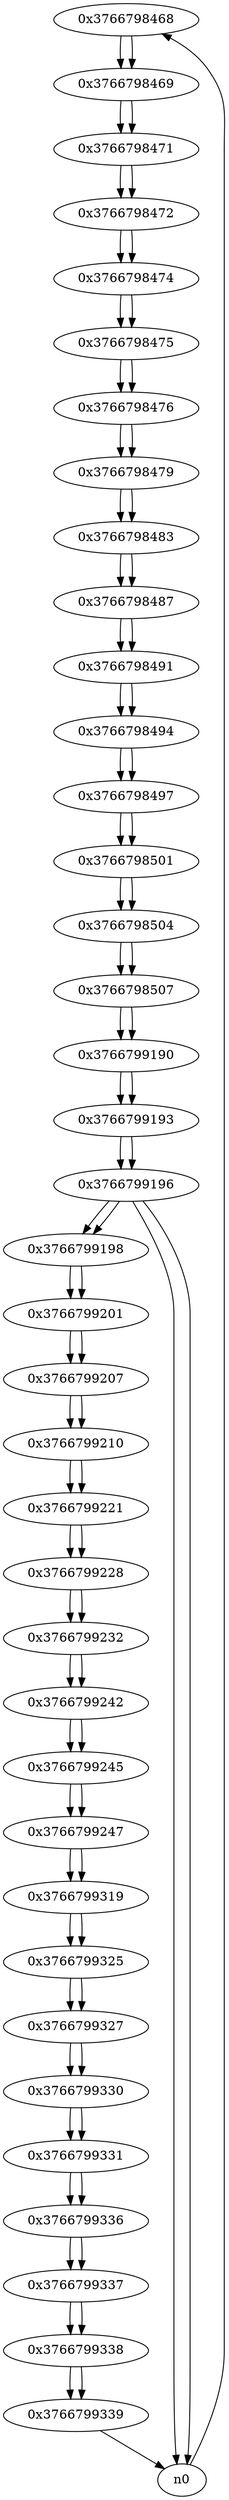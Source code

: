 digraph G{
/* nodes */
  n1 [label="0x3766798468"]
  n2 [label="0x3766798469"]
  n3 [label="0x3766798471"]
  n4 [label="0x3766798472"]
  n5 [label="0x3766798474"]
  n6 [label="0x3766798475"]
  n7 [label="0x3766798476"]
  n8 [label="0x3766798479"]
  n9 [label="0x3766798483"]
  n10 [label="0x3766798487"]
  n11 [label="0x3766798491"]
  n12 [label="0x3766798494"]
  n13 [label="0x3766798497"]
  n14 [label="0x3766798501"]
  n15 [label="0x3766798504"]
  n16 [label="0x3766798507"]
  n17 [label="0x3766799190"]
  n18 [label="0x3766799193"]
  n19 [label="0x3766799196"]
  n20 [label="0x3766799198"]
  n21 [label="0x3766799201"]
  n22 [label="0x3766799207"]
  n23 [label="0x3766799210"]
  n24 [label="0x3766799221"]
  n25 [label="0x3766799228"]
  n26 [label="0x3766799232"]
  n27 [label="0x3766799242"]
  n28 [label="0x3766799245"]
  n29 [label="0x3766799247"]
  n30 [label="0x3766799319"]
  n31 [label="0x3766799325"]
  n32 [label="0x3766799327"]
  n33 [label="0x3766799330"]
  n34 [label="0x3766799331"]
  n35 [label="0x3766799336"]
  n36 [label="0x3766799337"]
  n37 [label="0x3766799338"]
  n38 [label="0x3766799339"]
/* edges */
n1 -> n2;
n0 -> n1;
n2 -> n3;
n1 -> n2;
n3 -> n4;
n2 -> n3;
n4 -> n5;
n3 -> n4;
n5 -> n6;
n4 -> n5;
n6 -> n7;
n5 -> n6;
n7 -> n8;
n6 -> n7;
n8 -> n9;
n7 -> n8;
n9 -> n10;
n8 -> n9;
n10 -> n11;
n9 -> n10;
n11 -> n12;
n10 -> n11;
n12 -> n13;
n11 -> n12;
n13 -> n14;
n12 -> n13;
n14 -> n15;
n13 -> n14;
n15 -> n16;
n14 -> n15;
n16 -> n17;
n15 -> n16;
n17 -> n18;
n16 -> n17;
n18 -> n19;
n17 -> n18;
n19 -> n0;
n19 -> n20;
n19 -> n0;
n18 -> n19;
n20 -> n21;
n19 -> n20;
n21 -> n22;
n20 -> n21;
n22 -> n23;
n21 -> n22;
n23 -> n24;
n22 -> n23;
n24 -> n25;
n23 -> n24;
n25 -> n26;
n24 -> n25;
n26 -> n27;
n25 -> n26;
n27 -> n28;
n26 -> n27;
n28 -> n29;
n27 -> n28;
n29 -> n30;
n28 -> n29;
n30 -> n31;
n29 -> n30;
n31 -> n32;
n30 -> n31;
n32 -> n33;
n31 -> n32;
n33 -> n34;
n32 -> n33;
n34 -> n35;
n33 -> n34;
n35 -> n36;
n34 -> n35;
n36 -> n37;
n35 -> n36;
n37 -> n38;
n36 -> n37;
n38 -> n0;
n37 -> n38;
}
